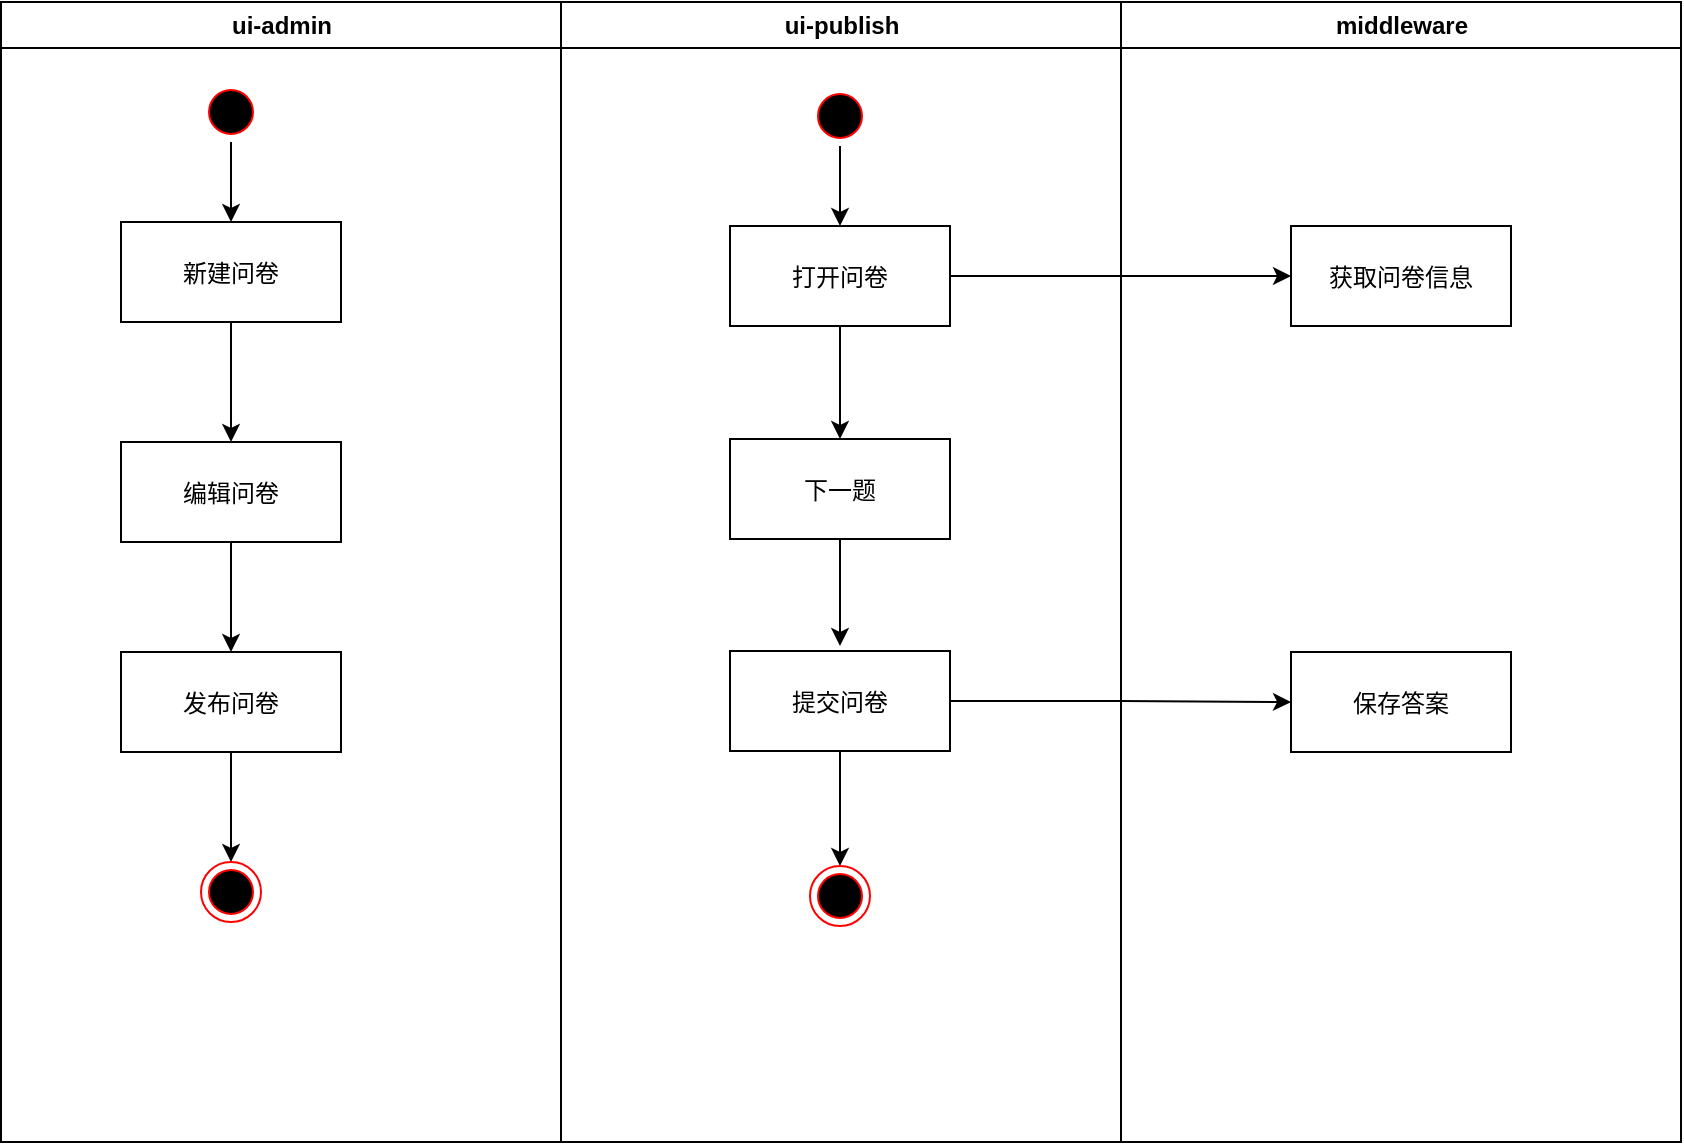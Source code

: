 <mxfile version="12.3.6" type="github" pages="1">
  <diagram name="Page-1" id="e7e014a7-5840-1c2e-5031-d8a46d1fe8dd">
    <mxGraphModel dx="1426" dy="762" grid="1" gridSize="10" guides="1" tooltips="1" connect="1" arrows="1" fold="1" page="1" pageScale="1" pageWidth="1169" pageHeight="826" background="#ffffff" math="0" shadow="0">
      <root>
        <mxCell id="0"/>
        <mxCell id="1" parent="0"/>
        <mxCell id="2" value="ui-admin" style="swimlane;whiteSpace=wrap" parent="1" vertex="1">
          <mxGeometry x="164.5" y="128" width="280" height="570" as="geometry">
            <mxRectangle x="164.5" y="128" width="80" height="23" as="alternateBounds"/>
          </mxGeometry>
        </mxCell>
        <mxCell id="8y1qnMpc8c9lvQVwj4XD-81" style="edgeStyle=orthogonalEdgeStyle;rounded=0;orthogonalLoop=1;jettySize=auto;html=1;" edge="1" parent="2" source="5" target="7">
          <mxGeometry relative="1" as="geometry"/>
        </mxCell>
        <mxCell id="5" value="" style="ellipse;shape=startState;fillColor=#000000;strokeColor=#ff0000;" parent="2" vertex="1">
          <mxGeometry x="100" y="40" width="30" height="30" as="geometry"/>
        </mxCell>
        <mxCell id="8y1qnMpc8c9lvQVwj4XD-82" style="edgeStyle=orthogonalEdgeStyle;rounded=0;orthogonalLoop=1;jettySize=auto;html=1;" edge="1" parent="2" source="7" target="8">
          <mxGeometry relative="1" as="geometry"/>
        </mxCell>
        <mxCell id="7" value="新建问卷" style="" parent="2" vertex="1">
          <mxGeometry x="60" y="110" width="110" height="50" as="geometry"/>
        </mxCell>
        <mxCell id="8y1qnMpc8c9lvQVwj4XD-83" style="edgeStyle=orthogonalEdgeStyle;rounded=0;orthogonalLoop=1;jettySize=auto;html=1;entryX=0.5;entryY=0;entryDx=0;entryDy=0;" edge="1" parent="2" source="8" target="10">
          <mxGeometry relative="1" as="geometry"/>
        </mxCell>
        <mxCell id="8" value="编辑问卷" style="" parent="2" vertex="1">
          <mxGeometry x="60" y="220" width="110" height="50" as="geometry"/>
        </mxCell>
        <mxCell id="8y1qnMpc8c9lvQVwj4XD-53" style="edgeStyle=orthogonalEdgeStyle;rounded=0;orthogonalLoop=1;jettySize=auto;html=1;entryX=0.5;entryY=0;entryDx=0;entryDy=0;" edge="1" parent="2" source="10" target="8y1qnMpc8c9lvQVwj4XD-43">
          <mxGeometry relative="1" as="geometry"/>
        </mxCell>
        <mxCell id="10" value="发布问卷" style="" parent="2" vertex="1">
          <mxGeometry x="60" y="325" width="110" height="50" as="geometry"/>
        </mxCell>
        <mxCell id="8y1qnMpc8c9lvQVwj4XD-43" value="" style="ellipse;shape=endState;fillColor=#000000;strokeColor=#ff0000" vertex="1" parent="2">
          <mxGeometry x="100" y="430" width="30" height="30" as="geometry"/>
        </mxCell>
        <mxCell id="3" value="ui-publish" style="swimlane;whiteSpace=wrap" parent="1" vertex="1">
          <mxGeometry x="444.5" y="128" width="280" height="570" as="geometry"/>
        </mxCell>
        <mxCell id="8y1qnMpc8c9lvQVwj4XD-74" style="edgeStyle=orthogonalEdgeStyle;rounded=0;orthogonalLoop=1;jettySize=auto;html=1;entryX=0.5;entryY=0;entryDx=0;entryDy=0;" edge="1" parent="3" source="13" target="15">
          <mxGeometry relative="1" as="geometry"/>
        </mxCell>
        <mxCell id="13" value="" style="ellipse;shape=startState;fillColor=#000000;strokeColor=#ff0000;" parent="3" vertex="1">
          <mxGeometry x="124.5" y="42" width="30" height="30" as="geometry"/>
        </mxCell>
        <mxCell id="8y1qnMpc8c9lvQVwj4XD-75" style="edgeStyle=orthogonalEdgeStyle;rounded=0;orthogonalLoop=1;jettySize=auto;html=1;" edge="1" parent="3" source="15" target="16">
          <mxGeometry relative="1" as="geometry"/>
        </mxCell>
        <mxCell id="15" value="打开问卷" style="" parent="3" vertex="1">
          <mxGeometry x="84.5" y="112" width="110" height="50" as="geometry"/>
        </mxCell>
        <mxCell id="16" value="下一题" style="" parent="3" vertex="1">
          <mxGeometry x="84.5" y="218.5" width="110" height="50" as="geometry"/>
        </mxCell>
        <mxCell id="8y1qnMpc8c9lvQVwj4XD-42" style="edgeStyle=orthogonalEdgeStyle;rounded=0;orthogonalLoop=1;jettySize=auto;html=1;exitX=0.5;exitY=1;exitDx=0;exitDy=0;" edge="1" parent="3" source="18" target="8y1qnMpc8c9lvQVwj4XD-41">
          <mxGeometry relative="1" as="geometry"/>
        </mxCell>
        <mxCell id="18" value="提交问卷" style="" parent="3" vertex="1">
          <mxGeometry x="84.5" y="324.5" width="110" height="50" as="geometry"/>
        </mxCell>
        <mxCell id="8y1qnMpc8c9lvQVwj4XD-41" value="" style="ellipse;shape=endState;fillColor=#000000;strokeColor=#ff0000" vertex="1" parent="3">
          <mxGeometry x="124.5" y="432" width="30" height="30" as="geometry"/>
        </mxCell>
        <mxCell id="4" value="middleware" style="swimlane;whiteSpace=wrap" parent="1" vertex="1">
          <mxGeometry x="724.5" y="128" width="280" height="570" as="geometry"/>
        </mxCell>
        <mxCell id="8y1qnMpc8c9lvQVwj4XD-71" value="获取问卷信息" style="" vertex="1" parent="4">
          <mxGeometry x="85" y="112" width="110" height="50" as="geometry"/>
        </mxCell>
        <mxCell id="8y1qnMpc8c9lvQVwj4XD-79" value="保存答案" style="" vertex="1" parent="4">
          <mxGeometry x="85" y="325" width="110" height="50" as="geometry"/>
        </mxCell>
        <mxCell id="8y1qnMpc8c9lvQVwj4XD-76" style="edgeStyle=orthogonalEdgeStyle;rounded=0;orthogonalLoop=1;jettySize=auto;html=1;" edge="1" parent="1" source="16">
          <mxGeometry relative="1" as="geometry">
            <mxPoint x="584" y="450" as="targetPoint"/>
          </mxGeometry>
        </mxCell>
        <mxCell id="8y1qnMpc8c9lvQVwj4XD-77" style="edgeStyle=orthogonalEdgeStyle;rounded=0;orthogonalLoop=1;jettySize=auto;html=1;entryX=0;entryY=0.5;entryDx=0;entryDy=0;" edge="1" parent="1" source="15" target="8y1qnMpc8c9lvQVwj4XD-71">
          <mxGeometry relative="1" as="geometry"/>
        </mxCell>
        <mxCell id="8y1qnMpc8c9lvQVwj4XD-80" style="edgeStyle=orthogonalEdgeStyle;rounded=0;orthogonalLoop=1;jettySize=auto;html=1;entryX=0;entryY=0.5;entryDx=0;entryDy=0;" edge="1" parent="1" source="18" target="8y1qnMpc8c9lvQVwj4XD-79">
          <mxGeometry relative="1" as="geometry"/>
        </mxCell>
      </root>
    </mxGraphModel>
  </diagram>
</mxfile>
